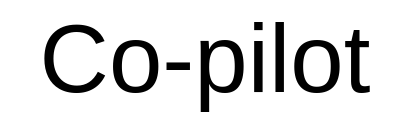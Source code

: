 <mxfile version="16.2.4" type="github" pages="6">
  <diagram id="ERHAiRXDCB4a8st4eBxd" name="Co-pilot">
    <mxGraphModel dx="1816" dy="1127" grid="1" gridSize="10" guides="1" tooltips="1" connect="1" arrows="1" fold="1" page="1" pageScale="1" pageWidth="1169" pageHeight="827" math="0" shadow="0">
      <root>
        <mxCell id="0" />
        <mxCell id="1" parent="0" />
        <mxCell id="WuXijpv-XlSjNYNshdTP-1" value="&lt;font style=&quot;font-size: 48px&quot;&gt;Co-pilot&lt;/font&gt;" style="text;html=1;strokeColor=none;fillColor=none;align=center;verticalAlign=middle;whiteSpace=wrap;rounded=0;" vertex="1" parent="1">
          <mxGeometry x="482" y="399" width="205" height="30" as="geometry" />
        </mxCell>
      </root>
    </mxGraphModel>
  </diagram>
  <diagram id="rqKsr_JnIG8WdDyesQEx" name="Bakgrunn">
    <mxGraphModel dx="1816" dy="1127" grid="1" gridSize="10" guides="1" tooltips="1" connect="1" arrows="1" fold="1" page="1" pageScale="1" pageWidth="1169" pageHeight="827" math="0" shadow="0">
      <root>
        <mxCell id="8CVXbF6mbS8gPSln28C5-0" />
        <mxCell id="8CVXbF6mbS8gPSln28C5-1" parent="8CVXbF6mbS8gPSln28C5-0" />
      </root>
    </mxGraphModel>
  </diagram>
  <diagram id="Z5Dm1qZCLQRseNI-kh_C" name="Prinsipper">
    <mxGraphModel dx="1816" dy="1127" grid="1" gridSize="10" guides="1" tooltips="1" connect="1" arrows="1" fold="1" page="1" pageScale="1" pageWidth="1169" pageHeight="827" math="0" shadow="0">
      <root>
        <mxCell id="5Z5gPkN7hn-0vczx97rB-0" />
        <mxCell id="5Z5gPkN7hn-0vczx97rB-1" parent="5Z5gPkN7hn-0vczx97rB-0" />
      </root>
    </mxGraphModel>
  </diagram>
  <diagram id="wLAmw9cv39-o-1n2shqL" name="Hovedfunksjoner">
    <mxGraphModel dx="1816" dy="1127" grid="1" gridSize="10" guides="1" tooltips="1" connect="1" arrows="1" fold="1" page="1" pageScale="1" pageWidth="1169" pageHeight="827" math="0" shadow="0">
      <root>
        <mxCell id="4Ibu8T-qfkhbQgtLXFWl-0" />
        <mxCell id="4Ibu8T-qfkhbQgtLXFWl-1" parent="4Ibu8T-qfkhbQgtLXFWl-0" />
      </root>
    </mxGraphModel>
  </diagram>
  <diagram id="uyXSEhbNi6WqY9PgnYoO" name="Demo">
    <mxGraphModel dx="1816" dy="1127" grid="1" gridSize="10" guides="1" tooltips="1" connect="1" arrows="1" fold="1" page="1" pageScale="1" pageWidth="1169" pageHeight="827" math="0" shadow="0">
      <root>
        <mxCell id="R-vZ1dKihNmzg3Rz2N87-0" />
        <mxCell id="R-vZ1dKihNmzg3Rz2N87-1" parent="R-vZ1dKihNmzg3Rz2N87-0" />
      </root>
    </mxGraphModel>
  </diagram>
  <diagram id="ZJyswE1VTFCf1-JeKAvE" name="Hvor">
    <mxGraphModel dx="1816" dy="1127" grid="1" gridSize="10" guides="1" tooltips="1" connect="1" arrows="1" fold="1" page="1" pageScale="1" pageWidth="1169" pageHeight="827" math="0" shadow="0">
      <root>
        <mxCell id="M9J1JHxmiQD_o27Hn0rk-0" />
        <mxCell id="M9J1JHxmiQD_o27Hn0rk-1" parent="M9J1JHxmiQD_o27Hn0rk-0" />
      </root>
    </mxGraphModel>
  </diagram>
</mxfile>
